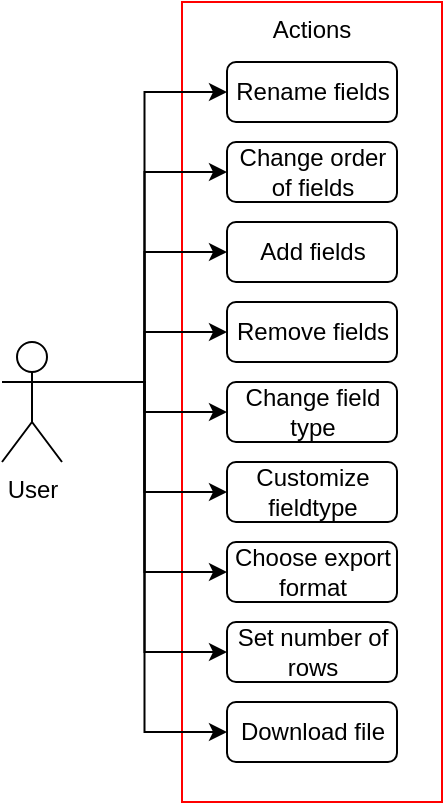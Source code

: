 <mxfile version="13.7.9" type="device"><diagram id="l5Nhnq7W8PeXWLOQCx3l" name="Page-1"><mxGraphModel dx="813" dy="470" grid="1" gridSize="10" guides="1" tooltips="1" connect="1" arrows="1" fold="1" page="1" pageScale="1" pageWidth="827" pageHeight="1169" background="#ffffff" math="0" shadow="0"><root><mxCell id="0"/><mxCell id="1" parent="0"/><mxCell id="o6splH2ccJP_5bize6mA-7" value="Actions" style="rounded=0;whiteSpace=wrap;html=1;fillColor=none;strokeColor=#FF0000;verticalAlign=top;" vertex="1" parent="1"><mxGeometry x="120" y="70" width="130" height="400" as="geometry"/></mxCell><mxCell id="o6splH2ccJP_5bize6mA-19" style="edgeStyle=orthogonalEdgeStyle;rounded=0;orthogonalLoop=1;jettySize=auto;html=1;exitX=1;exitY=0.333;exitDx=0;exitDy=0;exitPerimeter=0;entryX=0;entryY=0.5;entryDx=0;entryDy=0;" edge="1" parent="1" source="o6splH2ccJP_5bize6mA-6" target="o6splH2ccJP_5bize6mA-8"><mxGeometry relative="1" as="geometry"/></mxCell><mxCell id="o6splH2ccJP_5bize6mA-20" style="edgeStyle=orthogonalEdgeStyle;rounded=0;orthogonalLoop=1;jettySize=auto;html=1;exitX=1;exitY=0.333;exitDx=0;exitDy=0;exitPerimeter=0;entryX=0;entryY=0.5;entryDx=0;entryDy=0;" edge="1" parent="1" source="o6splH2ccJP_5bize6mA-6" target="o6splH2ccJP_5bize6mA-9"><mxGeometry relative="1" as="geometry"/></mxCell><mxCell id="o6splH2ccJP_5bize6mA-21" style="edgeStyle=orthogonalEdgeStyle;rounded=0;orthogonalLoop=1;jettySize=auto;html=1;exitX=1;exitY=0.333;exitDx=0;exitDy=0;exitPerimeter=0;entryX=0;entryY=0.5;entryDx=0;entryDy=0;" edge="1" parent="1" source="o6splH2ccJP_5bize6mA-6" target="o6splH2ccJP_5bize6mA-10"><mxGeometry relative="1" as="geometry"/></mxCell><mxCell id="o6splH2ccJP_5bize6mA-22" style="edgeStyle=orthogonalEdgeStyle;rounded=0;orthogonalLoop=1;jettySize=auto;html=1;exitX=1;exitY=0.333;exitDx=0;exitDy=0;exitPerimeter=0;entryX=0;entryY=0.5;entryDx=0;entryDy=0;" edge="1" parent="1" source="o6splH2ccJP_5bize6mA-6" target="o6splH2ccJP_5bize6mA-11"><mxGeometry relative="1" as="geometry"/></mxCell><mxCell id="o6splH2ccJP_5bize6mA-23" style="edgeStyle=orthogonalEdgeStyle;rounded=0;orthogonalLoop=1;jettySize=auto;html=1;exitX=1;exitY=0.333;exitDx=0;exitDy=0;exitPerimeter=0;entryX=0;entryY=0.5;entryDx=0;entryDy=0;" edge="1" parent="1" source="o6splH2ccJP_5bize6mA-6" target="o6splH2ccJP_5bize6mA-12"><mxGeometry relative="1" as="geometry"/></mxCell><mxCell id="o6splH2ccJP_5bize6mA-24" style="edgeStyle=orthogonalEdgeStyle;rounded=0;orthogonalLoop=1;jettySize=auto;html=1;exitX=1;exitY=0.333;exitDx=0;exitDy=0;exitPerimeter=0;entryX=0;entryY=0.5;entryDx=0;entryDy=0;" edge="1" parent="1" source="o6splH2ccJP_5bize6mA-6" target="o6splH2ccJP_5bize6mA-13"><mxGeometry relative="1" as="geometry"/></mxCell><mxCell id="o6splH2ccJP_5bize6mA-25" style="edgeStyle=orthogonalEdgeStyle;rounded=0;orthogonalLoop=1;jettySize=auto;html=1;exitX=1;exitY=0.333;exitDx=0;exitDy=0;exitPerimeter=0;entryX=0;entryY=0.5;entryDx=0;entryDy=0;" edge="1" parent="1" source="o6splH2ccJP_5bize6mA-6" target="o6splH2ccJP_5bize6mA-14"><mxGeometry relative="1" as="geometry"/></mxCell><mxCell id="o6splH2ccJP_5bize6mA-26" style="edgeStyle=orthogonalEdgeStyle;rounded=0;orthogonalLoop=1;jettySize=auto;html=1;exitX=1;exitY=0.333;exitDx=0;exitDy=0;exitPerimeter=0;entryX=0;entryY=0.5;entryDx=0;entryDy=0;" edge="1" parent="1" source="o6splH2ccJP_5bize6mA-6" target="o6splH2ccJP_5bize6mA-15"><mxGeometry relative="1" as="geometry"/></mxCell><mxCell id="o6splH2ccJP_5bize6mA-27" style="edgeStyle=orthogonalEdgeStyle;rounded=0;orthogonalLoop=1;jettySize=auto;html=1;exitX=1;exitY=0.333;exitDx=0;exitDy=0;exitPerimeter=0;entryX=0;entryY=0.5;entryDx=0;entryDy=0;" edge="1" parent="1" source="o6splH2ccJP_5bize6mA-6" target="o6splH2ccJP_5bize6mA-16"><mxGeometry relative="1" as="geometry"/></mxCell><mxCell id="o6splH2ccJP_5bize6mA-6" value="User" style="shape=umlActor;verticalLabelPosition=bottom;verticalAlign=top;html=1;outlineConnect=0;" vertex="1" parent="1"><mxGeometry x="30" y="240" width="30" height="60" as="geometry"/></mxCell><mxCell id="o6splH2ccJP_5bize6mA-8" value="Rename fields" style="rounded=1;whiteSpace=wrap;html=1;fillColor=none;" vertex="1" parent="1"><mxGeometry x="142.5" y="100" width="85" height="30" as="geometry"/></mxCell><mxCell id="o6splH2ccJP_5bize6mA-9" value="Change order of fields" style="rounded=1;whiteSpace=wrap;html=1;fillColor=none;" vertex="1" parent="1"><mxGeometry x="142.5" y="140" width="85" height="30" as="geometry"/></mxCell><mxCell id="o6splH2ccJP_5bize6mA-10" value="Add fields" style="rounded=1;whiteSpace=wrap;html=1;fillColor=none;" vertex="1" parent="1"><mxGeometry x="142.5" y="180" width="85" height="30" as="geometry"/></mxCell><mxCell id="o6splH2ccJP_5bize6mA-11" value="Remove fields" style="rounded=1;whiteSpace=wrap;html=1;fillColor=none;" vertex="1" parent="1"><mxGeometry x="142.5" y="220" width="85" height="30" as="geometry"/></mxCell><mxCell id="o6splH2ccJP_5bize6mA-12" value="Change field type" style="rounded=1;whiteSpace=wrap;html=1;fillColor=none;" vertex="1" parent="1"><mxGeometry x="142.5" y="260" width="85" height="30" as="geometry"/></mxCell><mxCell id="o6splH2ccJP_5bize6mA-13" value="Customize fieldtype" style="rounded=1;whiteSpace=wrap;html=1;fillColor=none;" vertex="1" parent="1"><mxGeometry x="142.5" y="300" width="85" height="30" as="geometry"/></mxCell><mxCell id="o6splH2ccJP_5bize6mA-14" value="Choose export format" style="rounded=1;whiteSpace=wrap;html=1;fillColor=none;" vertex="1" parent="1"><mxGeometry x="142.5" y="340" width="85" height="30" as="geometry"/></mxCell><mxCell id="o6splH2ccJP_5bize6mA-15" value="Set number of rows" style="rounded=1;whiteSpace=wrap;html=1;fillColor=none;" vertex="1" parent="1"><mxGeometry x="142.5" y="380" width="85" height="30" as="geometry"/></mxCell><mxCell id="o6splH2ccJP_5bize6mA-16" value="Download file" style="rounded=1;whiteSpace=wrap;html=1;fillColor=none;" vertex="1" parent="1"><mxGeometry x="142.5" y="420" width="85" height="30" as="geometry"/></mxCell></root></mxGraphModel></diagram></mxfile>